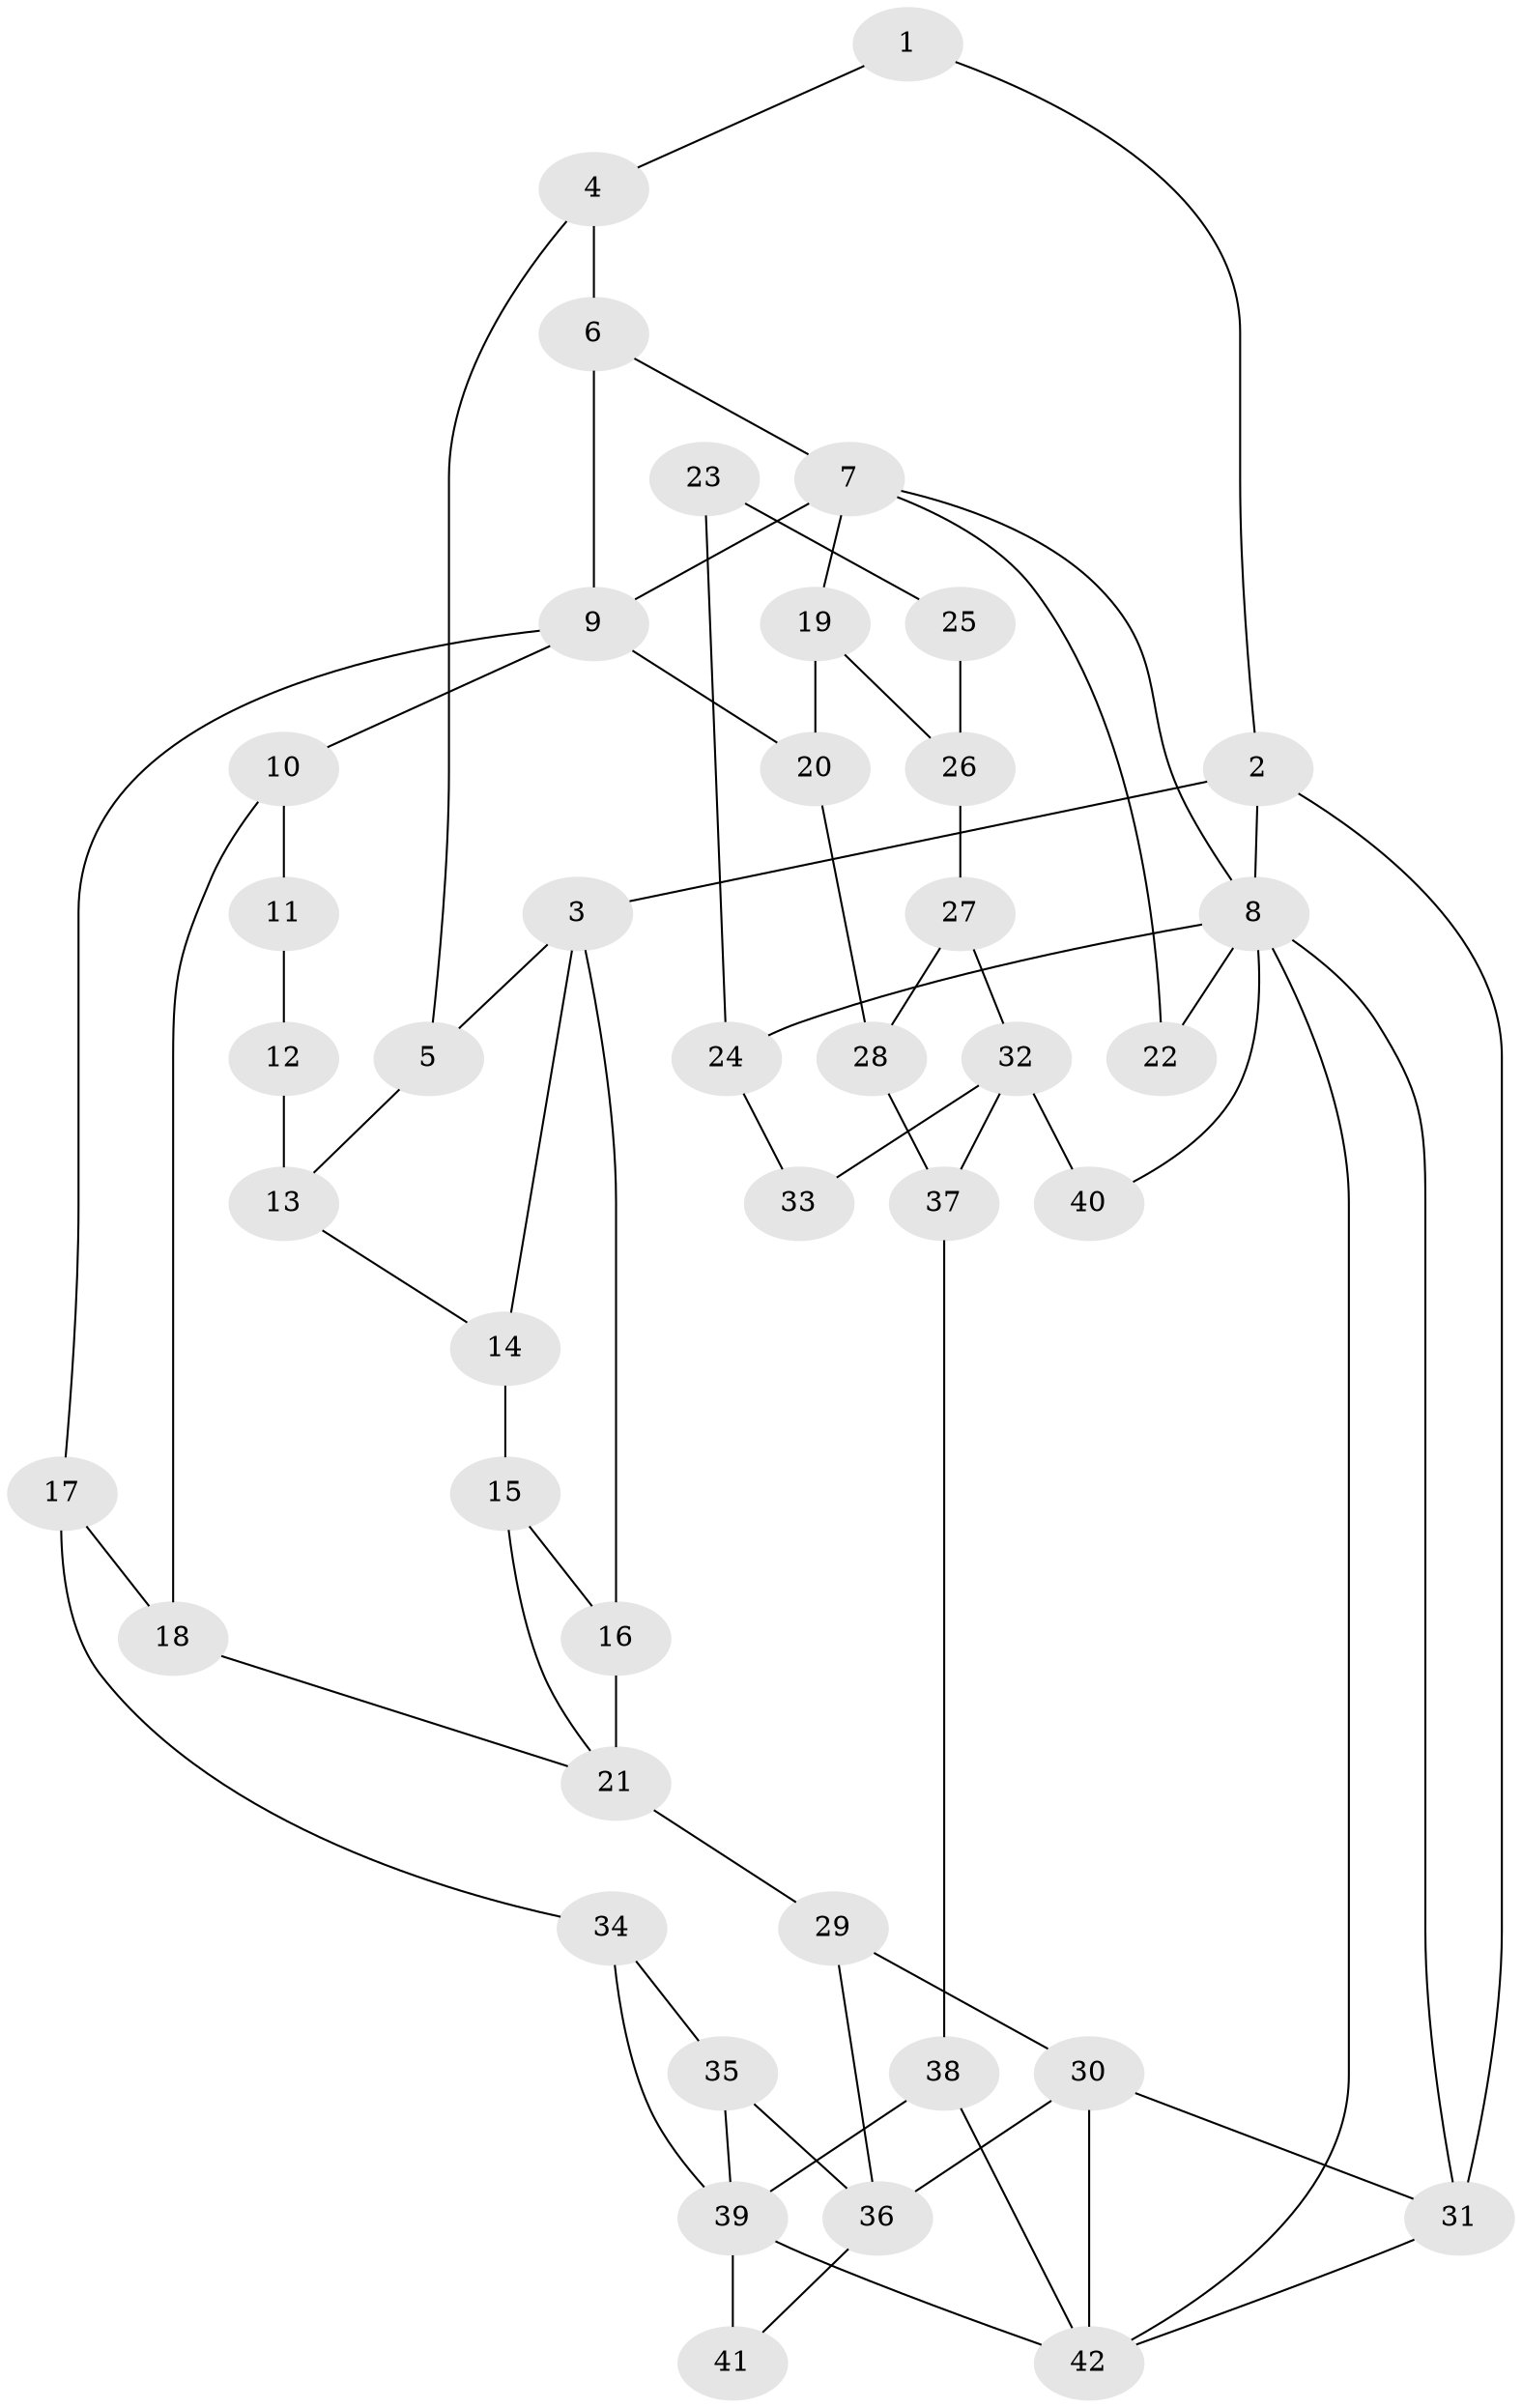 // original degree distribution, {3: 0.04819277108433735, 6: 0.27710843373493976, 5: 0.40963855421686746, 4: 0.26506024096385544}
// Generated by graph-tools (version 1.1) at 2025/54/03/04/25 22:54:19]
// undirected, 42 vertices, 68 edges
graph export_dot {
  node [color=gray90,style=filled];
  1;
  2;
  3;
  4;
  5;
  6;
  7;
  8;
  9;
  10;
  11;
  12;
  13;
  14;
  15;
  16;
  17;
  18;
  19;
  20;
  21;
  22;
  23;
  24;
  25;
  26;
  27;
  28;
  29;
  30;
  31;
  32;
  33;
  34;
  35;
  36;
  37;
  38;
  39;
  40;
  41;
  42;
  1 -- 2 [weight=1.0];
  1 -- 4 [weight=1.0];
  2 -- 3 [weight=1.0];
  2 -- 8 [weight=1.0];
  2 -- 31 [weight=1.0];
  3 -- 5 [weight=1.0];
  3 -- 14 [weight=1.0];
  3 -- 16 [weight=1.0];
  4 -- 5 [weight=1.0];
  4 -- 6 [weight=1.0];
  5 -- 13 [weight=1.0];
  6 -- 7 [weight=1.0];
  6 -- 9 [weight=2.0];
  7 -- 8 [weight=1.0];
  7 -- 9 [weight=1.0];
  7 -- 19 [weight=2.0];
  7 -- 22 [weight=1.0];
  8 -- 22 [weight=2.0];
  8 -- 24 [weight=1.0];
  8 -- 31 [weight=1.0];
  8 -- 40 [weight=1.0];
  8 -- 42 [weight=1.0];
  9 -- 10 [weight=1.0];
  9 -- 17 [weight=1.0];
  9 -- 20 [weight=1.0];
  10 -- 11 [weight=1.0];
  10 -- 18 [weight=1.0];
  11 -- 12 [weight=2.0];
  12 -- 13 [weight=4.0];
  13 -- 14 [weight=1.0];
  14 -- 15 [weight=1.0];
  15 -- 16 [weight=1.0];
  15 -- 21 [weight=1.0];
  16 -- 21 [weight=1.0];
  17 -- 18 [weight=1.0];
  17 -- 34 [weight=1.0];
  18 -- 21 [weight=1.0];
  19 -- 20 [weight=1.0];
  19 -- 26 [weight=1.0];
  20 -- 28 [weight=1.0];
  21 -- 29 [weight=2.0];
  23 -- 24 [weight=1.0];
  23 -- 25 [weight=1.0];
  24 -- 33 [weight=1.0];
  25 -- 26 [weight=1.0];
  26 -- 27 [weight=1.0];
  27 -- 28 [weight=1.0];
  27 -- 32 [weight=1.0];
  28 -- 37 [weight=1.0];
  29 -- 30 [weight=2.0];
  29 -- 36 [weight=1.0];
  30 -- 31 [weight=1.0];
  30 -- 36 [weight=2.0];
  30 -- 42 [weight=1.0];
  31 -- 42 [weight=1.0];
  32 -- 33 [weight=2.0];
  32 -- 37 [weight=1.0];
  32 -- 40 [weight=2.0];
  34 -- 35 [weight=1.0];
  34 -- 39 [weight=1.0];
  35 -- 36 [weight=1.0];
  35 -- 39 [weight=1.0];
  36 -- 41 [weight=1.0];
  37 -- 38 [weight=1.0];
  38 -- 39 [weight=1.0];
  38 -- 42 [weight=1.0];
  39 -- 41 [weight=2.0];
  39 -- 42 [weight=1.0];
}
